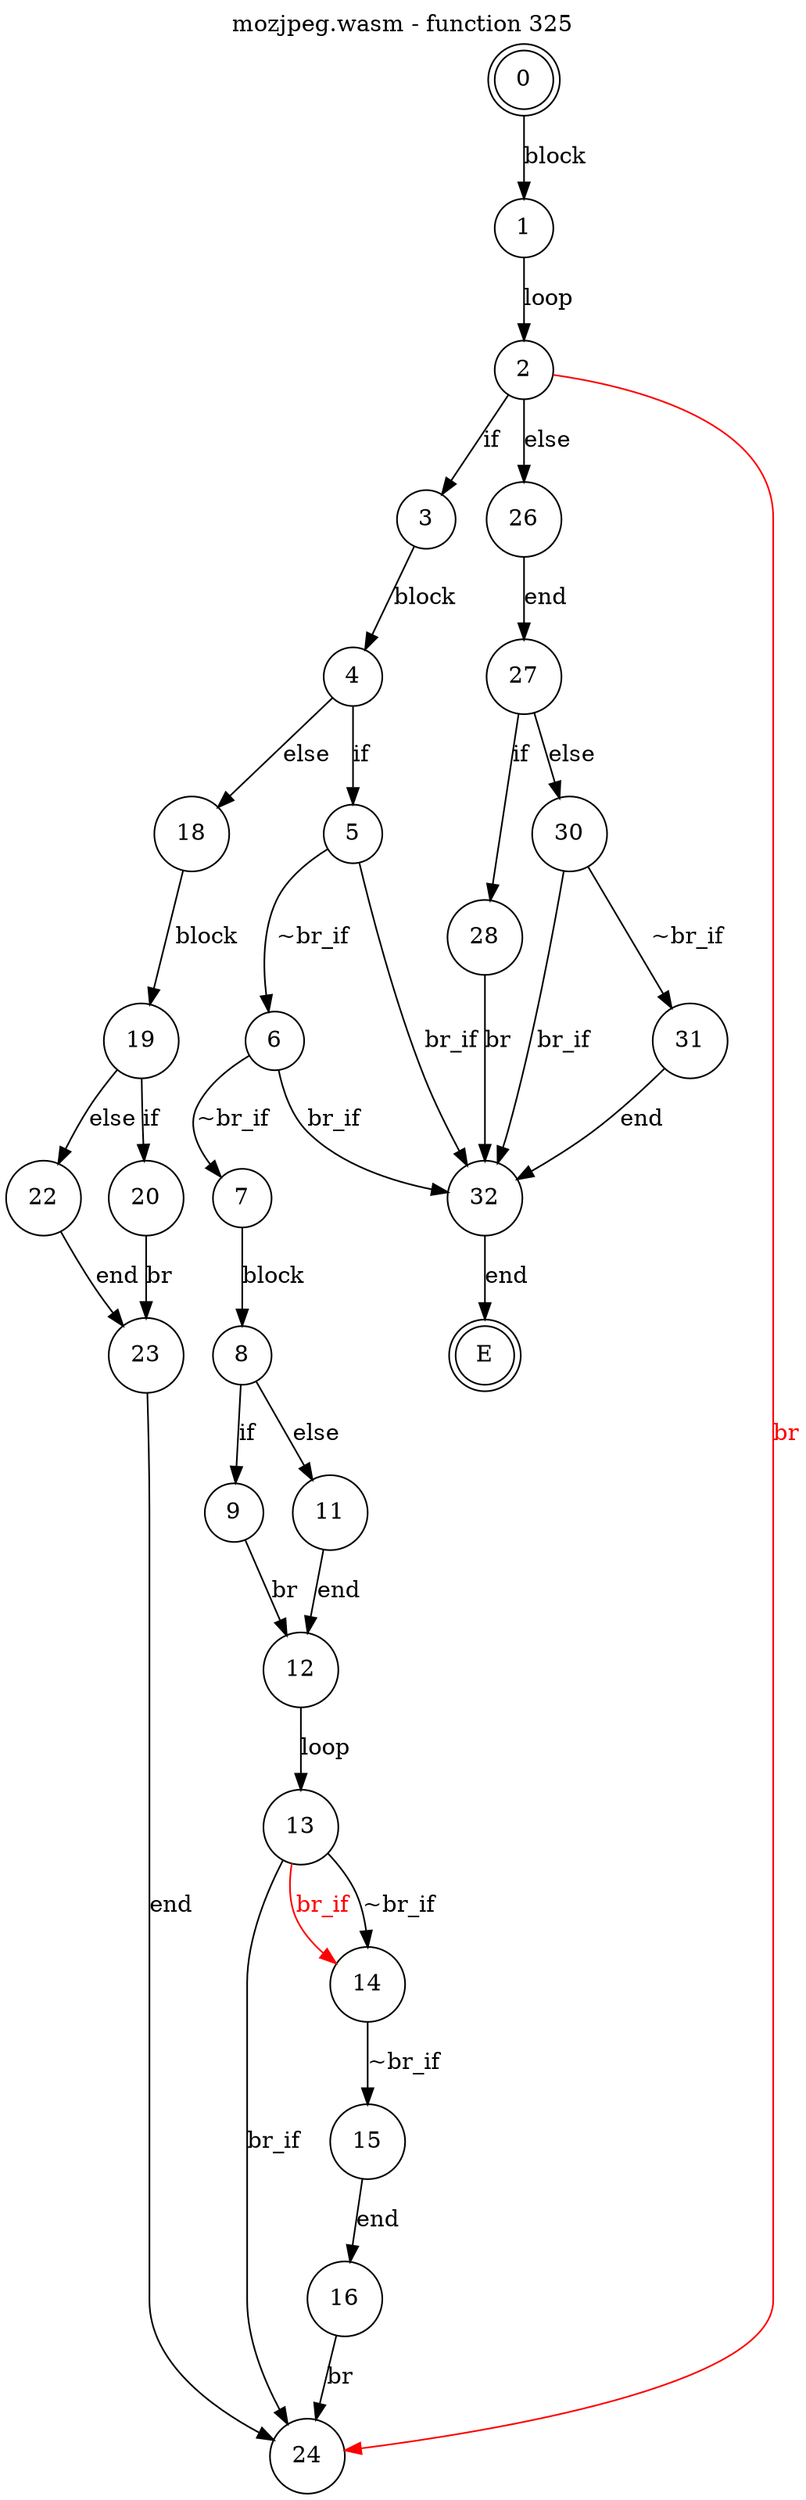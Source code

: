 digraph finite_state_machine {
    label = "mozjpeg.wasm - function 325"
    labelloc =  t
    labelfontsize = 16
    labelfontcolor = black
    labelfontname = "Helvetica"
    node [shape = doublecircle]; 0 E ;
    node [shape = circle];
    0 -> 1[label="block"];
    1 -> 2[label="loop"];
    2 -> 3[label="if"];
    2 -> 26[label="else"];
    3 -> 4[label="block"];
    4 -> 5[label="if"];
    4 -> 18[label="else"];
    5 -> 6[label="~br_if"];
    5 -> 32[label="br_if"];
    6 -> 7[label="~br_if"];
    6 -> 32[label="br_if"];
    7 -> 8[label="block"];
    8 -> 9[label="if"];
    8 -> 11[label="else"];
    9 -> 12[label="br"];
    11 -> 12[label="end"];
    12 -> 13[label="loop"];
    13 -> 14[label="~br_if"];
    13 -> 24[label="br_if"];
    14 -> 15[label="~br_if"];
    14 -> 13[color="red" dir=back fontcolor="red" label="br_if"];
    15 -> 16[label="end"];
    16 -> 24[label="br"];
    18 -> 19[label="block"];
    19 -> 20[label="if"];
    19 -> 22[label="else"];
    20 -> 23[label="br"];
    22 -> 23[label="end"];
    23 -> 24[label="end"];
    24 -> 2[color="red" dir=back fontcolor="red" label="br"];
    26 -> 27[label="end"];
    27 -> 28[label="if"];
    27 -> 30[label="else"];
    28 -> 32[label="br"];
    30 -> 31[label="~br_if"];
    30 -> 32[label="br_if"];
    31 -> 32[label="end"];
    32 -> E[label="end"];
}
